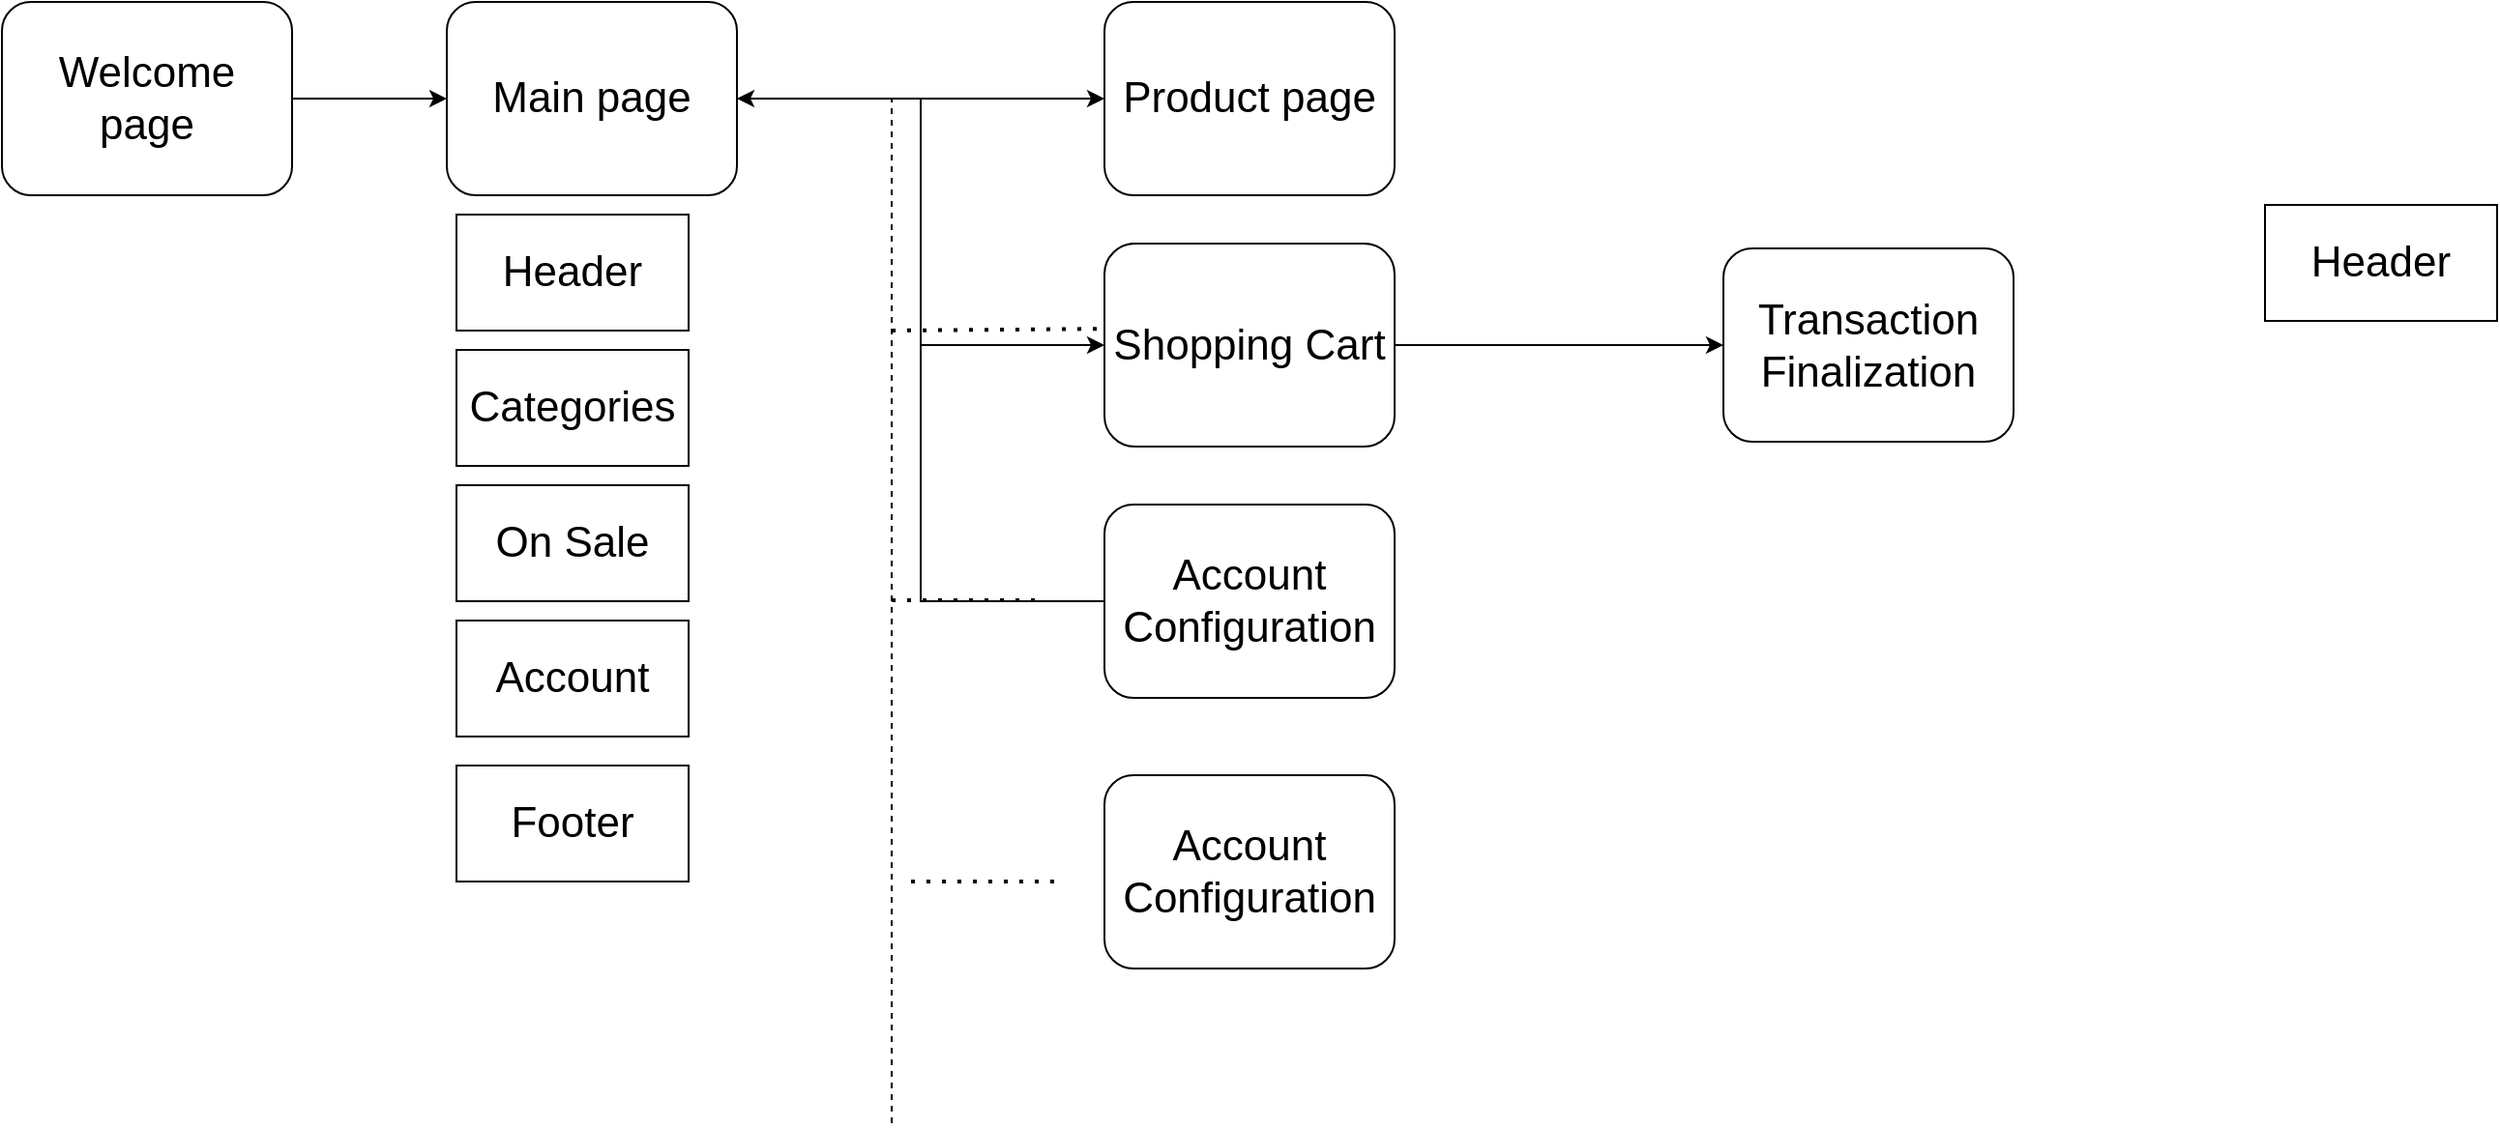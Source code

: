 <mxfile version="17.5.0" type="github">
  <diagram id="ryNRwoCUB4j-wDof32Zm" name="Page-1">
    <mxGraphModel dx="1497" dy="802" grid="1" gridSize="10" guides="1" tooltips="1" connect="1" arrows="1" fold="1" page="1" pageScale="1" pageWidth="1600" pageHeight="900" math="0" shadow="0">
      <root>
        <mxCell id="0" />
        <mxCell id="1" parent="0" />
        <mxCell id="BfTjXE9WXuWk4CkO_jzb-3" style="edgeStyle=orthogonalEdgeStyle;rounded=0;orthogonalLoop=1;jettySize=auto;html=1;fontSize=22;entryX=0;entryY=0.5;entryDx=0;entryDy=0;" edge="1" parent="1" source="BfTjXE9WXuWk4CkO_jzb-1" target="BfTjXE9WXuWk4CkO_jzb-4">
          <mxGeometry relative="1" as="geometry">
            <mxPoint x="670" y="145" as="targetPoint" />
          </mxGeometry>
        </mxCell>
        <mxCell id="BfTjXE9WXuWk4CkO_jzb-1" value="&lt;font style=&quot;font-size: 22px&quot;&gt;Welcome&lt;br&gt;page&lt;/font&gt;" style="rounded=1;whiteSpace=wrap;html=1;" vertex="1" parent="1">
          <mxGeometry x="20" y="10" width="150" height="100" as="geometry" />
        </mxCell>
        <mxCell id="BfTjXE9WXuWk4CkO_jzb-30" style="edgeStyle=orthogonalEdgeStyle;rounded=0;orthogonalLoop=1;jettySize=auto;html=1;exitX=1;exitY=0.5;exitDx=0;exitDy=0;entryX=0;entryY=0.5;entryDx=0;entryDy=0;fontSize=22;" edge="1" parent="1" source="BfTjXE9WXuWk4CkO_jzb-4" target="BfTjXE9WXuWk4CkO_jzb-20">
          <mxGeometry relative="1" as="geometry" />
        </mxCell>
        <mxCell id="BfTjXE9WXuWk4CkO_jzb-4" value="&lt;font style=&quot;font-size: 22px&quot;&gt;Main page&lt;/font&gt;" style="rounded=1;whiteSpace=wrap;html=1;" vertex="1" parent="1">
          <mxGeometry x="250" y="10" width="150" height="100" as="geometry" />
        </mxCell>
        <mxCell id="BfTjXE9WXuWk4CkO_jzb-5" style="edgeStyle=orthogonalEdgeStyle;rounded=0;orthogonalLoop=1;jettySize=auto;html=1;fontSize=22;exitX=1;exitY=0.5;exitDx=0;exitDy=0;entryX=0;entryY=0.5;entryDx=0;entryDy=0;" edge="1" parent="1" source="BfTjXE9WXuWk4CkO_jzb-4" target="BfTjXE9WXuWk4CkO_jzb-6">
          <mxGeometry relative="1" as="geometry">
            <mxPoint x="880" y="145" as="targetPoint" />
            <mxPoint x="390" y="155" as="sourcePoint" />
            <Array as="points">
              <mxPoint x="420" y="60" />
              <mxPoint x="420" y="60" />
            </Array>
          </mxGeometry>
        </mxCell>
        <mxCell id="BfTjXE9WXuWk4CkO_jzb-6" value="&lt;span style=&quot;font-size: 22px&quot;&gt;Product page&lt;/span&gt;" style="rounded=1;whiteSpace=wrap;html=1;" vertex="1" parent="1">
          <mxGeometry x="590" y="10" width="150" height="100" as="geometry" />
        </mxCell>
        <mxCell id="BfTjXE9WXuWk4CkO_jzb-7" value="Header" style="rounded=0;whiteSpace=wrap;html=1;fontSize=22;" vertex="1" parent="1">
          <mxGeometry x="255" y="120" width="120" height="60" as="geometry" />
        </mxCell>
        <mxCell id="BfTjXE9WXuWk4CkO_jzb-8" value="Categories" style="rounded=0;whiteSpace=wrap;html=1;fontSize=22;" vertex="1" parent="1">
          <mxGeometry x="255" y="190" width="120" height="60" as="geometry" />
        </mxCell>
        <mxCell id="BfTjXE9WXuWk4CkO_jzb-9" value="Footer" style="rounded=0;whiteSpace=wrap;html=1;fontSize=22;" vertex="1" parent="1">
          <mxGeometry x="255" y="405" width="120" height="60" as="geometry" />
        </mxCell>
        <mxCell id="BfTjXE9WXuWk4CkO_jzb-10" value="On Sale" style="rounded=0;whiteSpace=wrap;html=1;fontSize=22;" vertex="1" parent="1">
          <mxGeometry x="255" y="260" width="120" height="60" as="geometry" />
        </mxCell>
        <mxCell id="BfTjXE9WXuWk4CkO_jzb-12" value="Account" style="rounded=0;whiteSpace=wrap;html=1;fontSize=22;" vertex="1" parent="1">
          <mxGeometry x="255" y="330" width="120" height="60" as="geometry" />
        </mxCell>
        <mxCell id="BfTjXE9WXuWk4CkO_jzb-18" value="" style="endArrow=none;dashed=1;html=1;rounded=0;fontSize=22;" edge="1" parent="1">
          <mxGeometry width="50" height="50" relative="1" as="geometry">
            <mxPoint x="480" y="590" as="sourcePoint" />
            <mxPoint x="480" y="60" as="targetPoint" />
          </mxGeometry>
        </mxCell>
        <mxCell id="BfTjXE9WXuWk4CkO_jzb-19" value="" style="endArrow=none;dashed=1;html=1;dashPattern=1 3;strokeWidth=2;rounded=0;fontSize=22;entryX=-0.019;entryY=0.42;entryDx=0;entryDy=0;entryPerimeter=0;" edge="1" parent="1" target="BfTjXE9WXuWk4CkO_jzb-20">
          <mxGeometry width="50" height="50" relative="1" as="geometry">
            <mxPoint x="480" y="180" as="sourcePoint" />
            <mxPoint x="560" y="180" as="targetPoint" />
          </mxGeometry>
        </mxCell>
        <mxCell id="BfTjXE9WXuWk4CkO_jzb-29" style="edgeStyle=orthogonalEdgeStyle;rounded=0;orthogonalLoop=1;jettySize=auto;html=1;fontSize=22;" edge="1" parent="1" source="BfTjXE9WXuWk4CkO_jzb-20" target="BfTjXE9WXuWk4CkO_jzb-26">
          <mxGeometry relative="1" as="geometry" />
        </mxCell>
        <mxCell id="BfTjXE9WXuWk4CkO_jzb-20" value="&lt;span style=&quot;font-size: 22px&quot;&gt;Shopping Cart&lt;/span&gt;" style="rounded=1;whiteSpace=wrap;html=1;" vertex="1" parent="1">
          <mxGeometry x="590" y="135" width="150" height="105" as="geometry" />
        </mxCell>
        <mxCell id="BfTjXE9WXuWk4CkO_jzb-31" style="edgeStyle=orthogonalEdgeStyle;rounded=0;orthogonalLoop=1;jettySize=auto;html=1;exitX=0;exitY=0.5;exitDx=0;exitDy=0;fontSize=22;entryX=1;entryY=0.5;entryDx=0;entryDy=0;" edge="1" parent="1" source="BfTjXE9WXuWk4CkO_jzb-21" target="BfTjXE9WXuWk4CkO_jzb-4">
          <mxGeometry relative="1" as="geometry">
            <mxPoint x="400" y="70" as="targetPoint" />
          </mxGeometry>
        </mxCell>
        <mxCell id="BfTjXE9WXuWk4CkO_jzb-21" value="&lt;span style=&quot;font-size: 22px&quot;&gt;Account Configuration&lt;/span&gt;" style="rounded=1;whiteSpace=wrap;html=1;" vertex="1" parent="1">
          <mxGeometry x="590" y="270" width="150" height="100" as="geometry" />
        </mxCell>
        <mxCell id="BfTjXE9WXuWk4CkO_jzb-22" value="&lt;span style=&quot;font-size: 22px&quot;&gt;Account Configuration&lt;/span&gt;" style="rounded=1;whiteSpace=wrap;html=1;" vertex="1" parent="1">
          <mxGeometry x="590" y="410" width="150" height="100" as="geometry" />
        </mxCell>
        <mxCell id="BfTjXE9WXuWk4CkO_jzb-23" value="" style="endArrow=none;dashed=1;html=1;dashPattern=1 3;strokeWidth=2;rounded=0;fontSize=22;" edge="1" parent="1">
          <mxGeometry width="50" height="50" relative="1" as="geometry">
            <mxPoint x="480" y="319.47" as="sourcePoint" />
            <mxPoint x="560" y="319.47" as="targetPoint" />
          </mxGeometry>
        </mxCell>
        <mxCell id="BfTjXE9WXuWk4CkO_jzb-24" value="" style="endArrow=none;dashed=1;html=1;dashPattern=1 3;strokeWidth=2;rounded=0;fontSize=22;" edge="1" parent="1">
          <mxGeometry width="50" height="50" relative="1" as="geometry">
            <mxPoint x="490" y="465" as="sourcePoint" />
            <mxPoint x="570" y="465" as="targetPoint" />
          </mxGeometry>
        </mxCell>
        <mxCell id="BfTjXE9WXuWk4CkO_jzb-26" value="&lt;span style=&quot;font-size: 22px&quot;&gt;Transaction Finalization&lt;br&gt;&lt;/span&gt;" style="rounded=1;whiteSpace=wrap;html=1;" vertex="1" parent="1">
          <mxGeometry x="910" y="137.5" width="150" height="100" as="geometry" />
        </mxCell>
        <mxCell id="BfTjXE9WXuWk4CkO_jzb-27" value="Header" style="rounded=0;whiteSpace=wrap;html=1;fontSize=22;" vertex="1" parent="1">
          <mxGeometry x="1190" y="115" width="120" height="60" as="geometry" />
        </mxCell>
      </root>
    </mxGraphModel>
  </diagram>
</mxfile>
